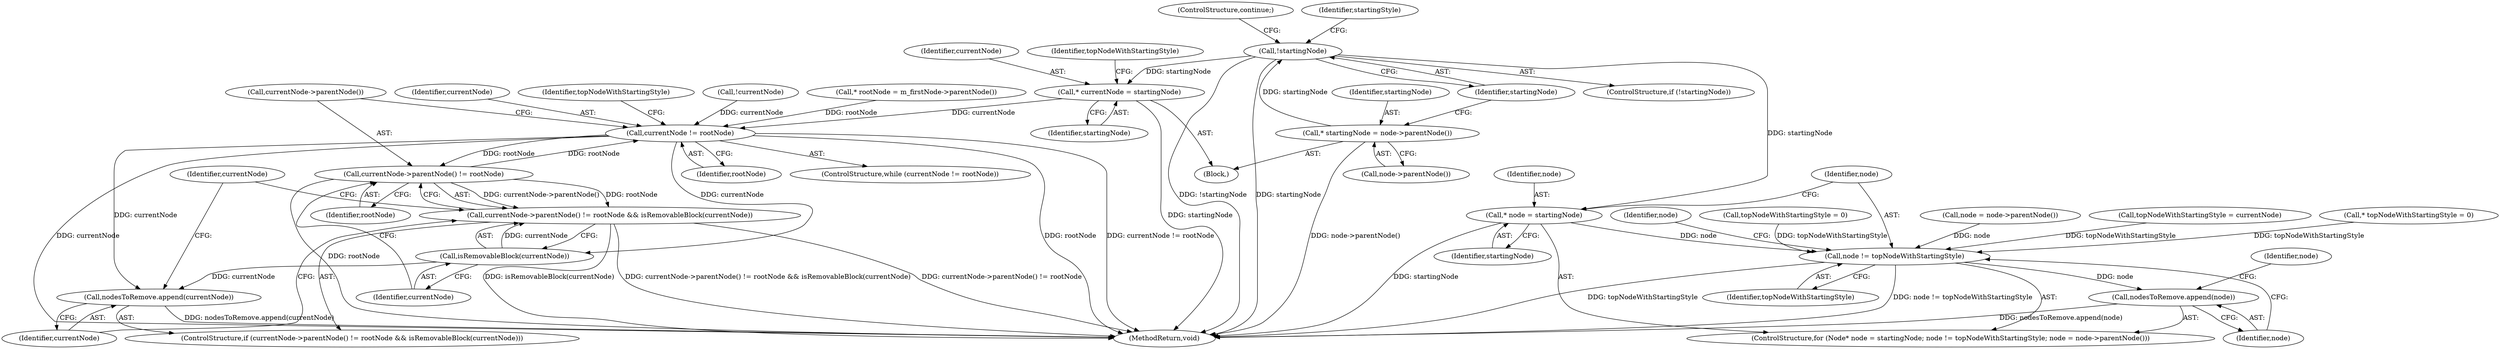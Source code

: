 digraph "0_Chrome_b2b21468c1f7f08b30a7c1755316f6026c50eb2a@pointer" {
"1000135" [label="(Call,!startingNode)"];
"1000131" [label="(Call,* startingNode = node->parentNode())"];
"1000147" [label="(Call,* currentNode = startingNode)"];
"1000155" [label="(Call,currentNode != rootNode)"];
"1000161" [label="(Call,currentNode->parentNode() != rootNode)"];
"1000160" [label="(Call,currentNode->parentNode() != rootNode && isRemovableBlock(currentNode))"];
"1000164" [label="(Call,isRemovableBlock(currentNode))"];
"1000166" [label="(Call,nodesToRemove.append(currentNode))"];
"1000212" [label="(Call,* node = startingNode)"];
"1000215" [label="(Call,node != topNodeWithStartingStyle)"];
"1000221" [label="(Call,nodesToRemove.append(node))"];
"1000189" [label="(Call,topNodeWithStartingStyle = 0)"];
"1000219" [label="(Identifier,node)"];
"1000204" [label="(Call,topNodeWithStartingStyle = currentNode)"];
"1000163" [label="(Identifier,rootNode)"];
"1000151" [label="(Call,* topNodeWithStartingStyle = 0)"];
"1000221" [label="(Call,nodesToRemove.append(node))"];
"1000157" [label="(Identifier,rootNode)"];
"1000136" [label="(Identifier,startingNode)"];
"1000167" [label="(Identifier,currentNode)"];
"1000215" [label="(Call,node != topNodeWithStartingStyle)"];
"1000166" [label="(Call,nodesToRemove.append(currentNode))"];
"1000212" [label="(Call,* node = startingNode)"];
"1000253" [label="(MethodReturn,void)"];
"1000133" [label="(Call,node->parentNode())"];
"1000213" [label="(Identifier,node)"];
"1000118" [label="(Identifier,node)"];
"1000135" [label="(Call,!startingNode)"];
"1000147" [label="(Call,* currentNode = startingNode)"];
"1000137" [label="(ControlStructure,continue;)"];
"1000156" [label="(Identifier,currentNode)"];
"1000208" [label="(Identifier,topNodeWithStartingStyle)"];
"1000131" [label="(Call,* startingNode = node->parentNode())"];
"1000152" [label="(Identifier,topNodeWithStartingStyle)"];
"1000216" [label="(Identifier,node)"];
"1000159" [label="(ControlStructure,if (currentNode->parentNode() != rootNode && isRemovableBlock(currentNode)))"];
"1000165" [label="(Identifier,currentNode)"];
"1000149" [label="(Identifier,startingNode)"];
"1000172" [label="(Call,!currentNode)"];
"1000222" [label="(Identifier,node)"];
"1000161" [label="(Call,currentNode->parentNode() != rootNode)"];
"1000217" [label="(Identifier,topNodeWithStartingStyle)"];
"1000210" [label="(ControlStructure,for (Node* node = startingNode; node != topNodeWithStartingStyle; node = node->parentNode()))"];
"1000218" [label="(Call,node = node->parentNode())"];
"1000214" [label="(Identifier,startingNode)"];
"1000134" [label="(ControlStructure,if (!startingNode))"];
"1000148" [label="(Identifier,currentNode)"];
"1000155" [label="(Call,currentNode != rootNode)"];
"1000122" [label="(Block,)"];
"1000154" [label="(ControlStructure,while (currentNode != rootNode))"];
"1000162" [label="(Call,currentNode->parentNode())"];
"1000103" [label="(Call,* rootNode = m_firstNode->parentNode())"];
"1000164" [label="(Call,isRemovableBlock(currentNode))"];
"1000160" [label="(Call,currentNode->parentNode() != rootNode && isRemovableBlock(currentNode))"];
"1000169" [label="(Identifier,currentNode)"];
"1000132" [label="(Identifier,startingNode)"];
"1000140" [label="(Identifier,startingStyle)"];
"1000135" -> "1000134"  [label="AST: "];
"1000135" -> "1000136"  [label="CFG: "];
"1000136" -> "1000135"  [label="AST: "];
"1000137" -> "1000135"  [label="CFG: "];
"1000140" -> "1000135"  [label="CFG: "];
"1000135" -> "1000253"  [label="DDG: !startingNode"];
"1000135" -> "1000253"  [label="DDG: startingNode"];
"1000131" -> "1000135"  [label="DDG: startingNode"];
"1000135" -> "1000147"  [label="DDG: startingNode"];
"1000135" -> "1000212"  [label="DDG: startingNode"];
"1000131" -> "1000122"  [label="AST: "];
"1000131" -> "1000133"  [label="CFG: "];
"1000132" -> "1000131"  [label="AST: "];
"1000133" -> "1000131"  [label="AST: "];
"1000136" -> "1000131"  [label="CFG: "];
"1000131" -> "1000253"  [label="DDG: node->parentNode()"];
"1000147" -> "1000122"  [label="AST: "];
"1000147" -> "1000149"  [label="CFG: "];
"1000148" -> "1000147"  [label="AST: "];
"1000149" -> "1000147"  [label="AST: "];
"1000152" -> "1000147"  [label="CFG: "];
"1000147" -> "1000253"  [label="DDG: startingNode"];
"1000147" -> "1000155"  [label="DDG: currentNode"];
"1000155" -> "1000154"  [label="AST: "];
"1000155" -> "1000157"  [label="CFG: "];
"1000156" -> "1000155"  [label="AST: "];
"1000157" -> "1000155"  [label="AST: "];
"1000162" -> "1000155"  [label="CFG: "];
"1000208" -> "1000155"  [label="CFG: "];
"1000155" -> "1000253"  [label="DDG: rootNode"];
"1000155" -> "1000253"  [label="DDG: currentNode != rootNode"];
"1000155" -> "1000253"  [label="DDG: currentNode"];
"1000172" -> "1000155"  [label="DDG: currentNode"];
"1000103" -> "1000155"  [label="DDG: rootNode"];
"1000161" -> "1000155"  [label="DDG: rootNode"];
"1000155" -> "1000161"  [label="DDG: rootNode"];
"1000155" -> "1000164"  [label="DDG: currentNode"];
"1000155" -> "1000166"  [label="DDG: currentNode"];
"1000161" -> "1000160"  [label="AST: "];
"1000161" -> "1000163"  [label="CFG: "];
"1000162" -> "1000161"  [label="AST: "];
"1000163" -> "1000161"  [label="AST: "];
"1000165" -> "1000161"  [label="CFG: "];
"1000160" -> "1000161"  [label="CFG: "];
"1000161" -> "1000253"  [label="DDG: rootNode"];
"1000161" -> "1000160"  [label="DDG: currentNode->parentNode()"];
"1000161" -> "1000160"  [label="DDG: rootNode"];
"1000160" -> "1000159"  [label="AST: "];
"1000160" -> "1000164"  [label="CFG: "];
"1000164" -> "1000160"  [label="AST: "];
"1000167" -> "1000160"  [label="CFG: "];
"1000169" -> "1000160"  [label="CFG: "];
"1000160" -> "1000253"  [label="DDG: isRemovableBlock(currentNode)"];
"1000160" -> "1000253"  [label="DDG: currentNode->parentNode() != rootNode && isRemovableBlock(currentNode)"];
"1000160" -> "1000253"  [label="DDG: currentNode->parentNode() != rootNode"];
"1000164" -> "1000160"  [label="DDG: currentNode"];
"1000164" -> "1000165"  [label="CFG: "];
"1000165" -> "1000164"  [label="AST: "];
"1000164" -> "1000166"  [label="DDG: currentNode"];
"1000166" -> "1000159"  [label="AST: "];
"1000166" -> "1000167"  [label="CFG: "];
"1000167" -> "1000166"  [label="AST: "];
"1000169" -> "1000166"  [label="CFG: "];
"1000166" -> "1000253"  [label="DDG: nodesToRemove.append(currentNode)"];
"1000212" -> "1000210"  [label="AST: "];
"1000212" -> "1000214"  [label="CFG: "];
"1000213" -> "1000212"  [label="AST: "];
"1000214" -> "1000212"  [label="AST: "];
"1000216" -> "1000212"  [label="CFG: "];
"1000212" -> "1000253"  [label="DDG: startingNode"];
"1000212" -> "1000215"  [label="DDG: node"];
"1000215" -> "1000210"  [label="AST: "];
"1000215" -> "1000217"  [label="CFG: "];
"1000216" -> "1000215"  [label="AST: "];
"1000217" -> "1000215"  [label="AST: "];
"1000222" -> "1000215"  [label="CFG: "];
"1000118" -> "1000215"  [label="CFG: "];
"1000215" -> "1000253"  [label="DDG: topNodeWithStartingStyle"];
"1000215" -> "1000253"  [label="DDG: node != topNodeWithStartingStyle"];
"1000218" -> "1000215"  [label="DDG: node"];
"1000189" -> "1000215"  [label="DDG: topNodeWithStartingStyle"];
"1000151" -> "1000215"  [label="DDG: topNodeWithStartingStyle"];
"1000204" -> "1000215"  [label="DDG: topNodeWithStartingStyle"];
"1000215" -> "1000221"  [label="DDG: node"];
"1000221" -> "1000210"  [label="AST: "];
"1000221" -> "1000222"  [label="CFG: "];
"1000222" -> "1000221"  [label="AST: "];
"1000219" -> "1000221"  [label="CFG: "];
"1000221" -> "1000253"  [label="DDG: nodesToRemove.append(node)"];
}
